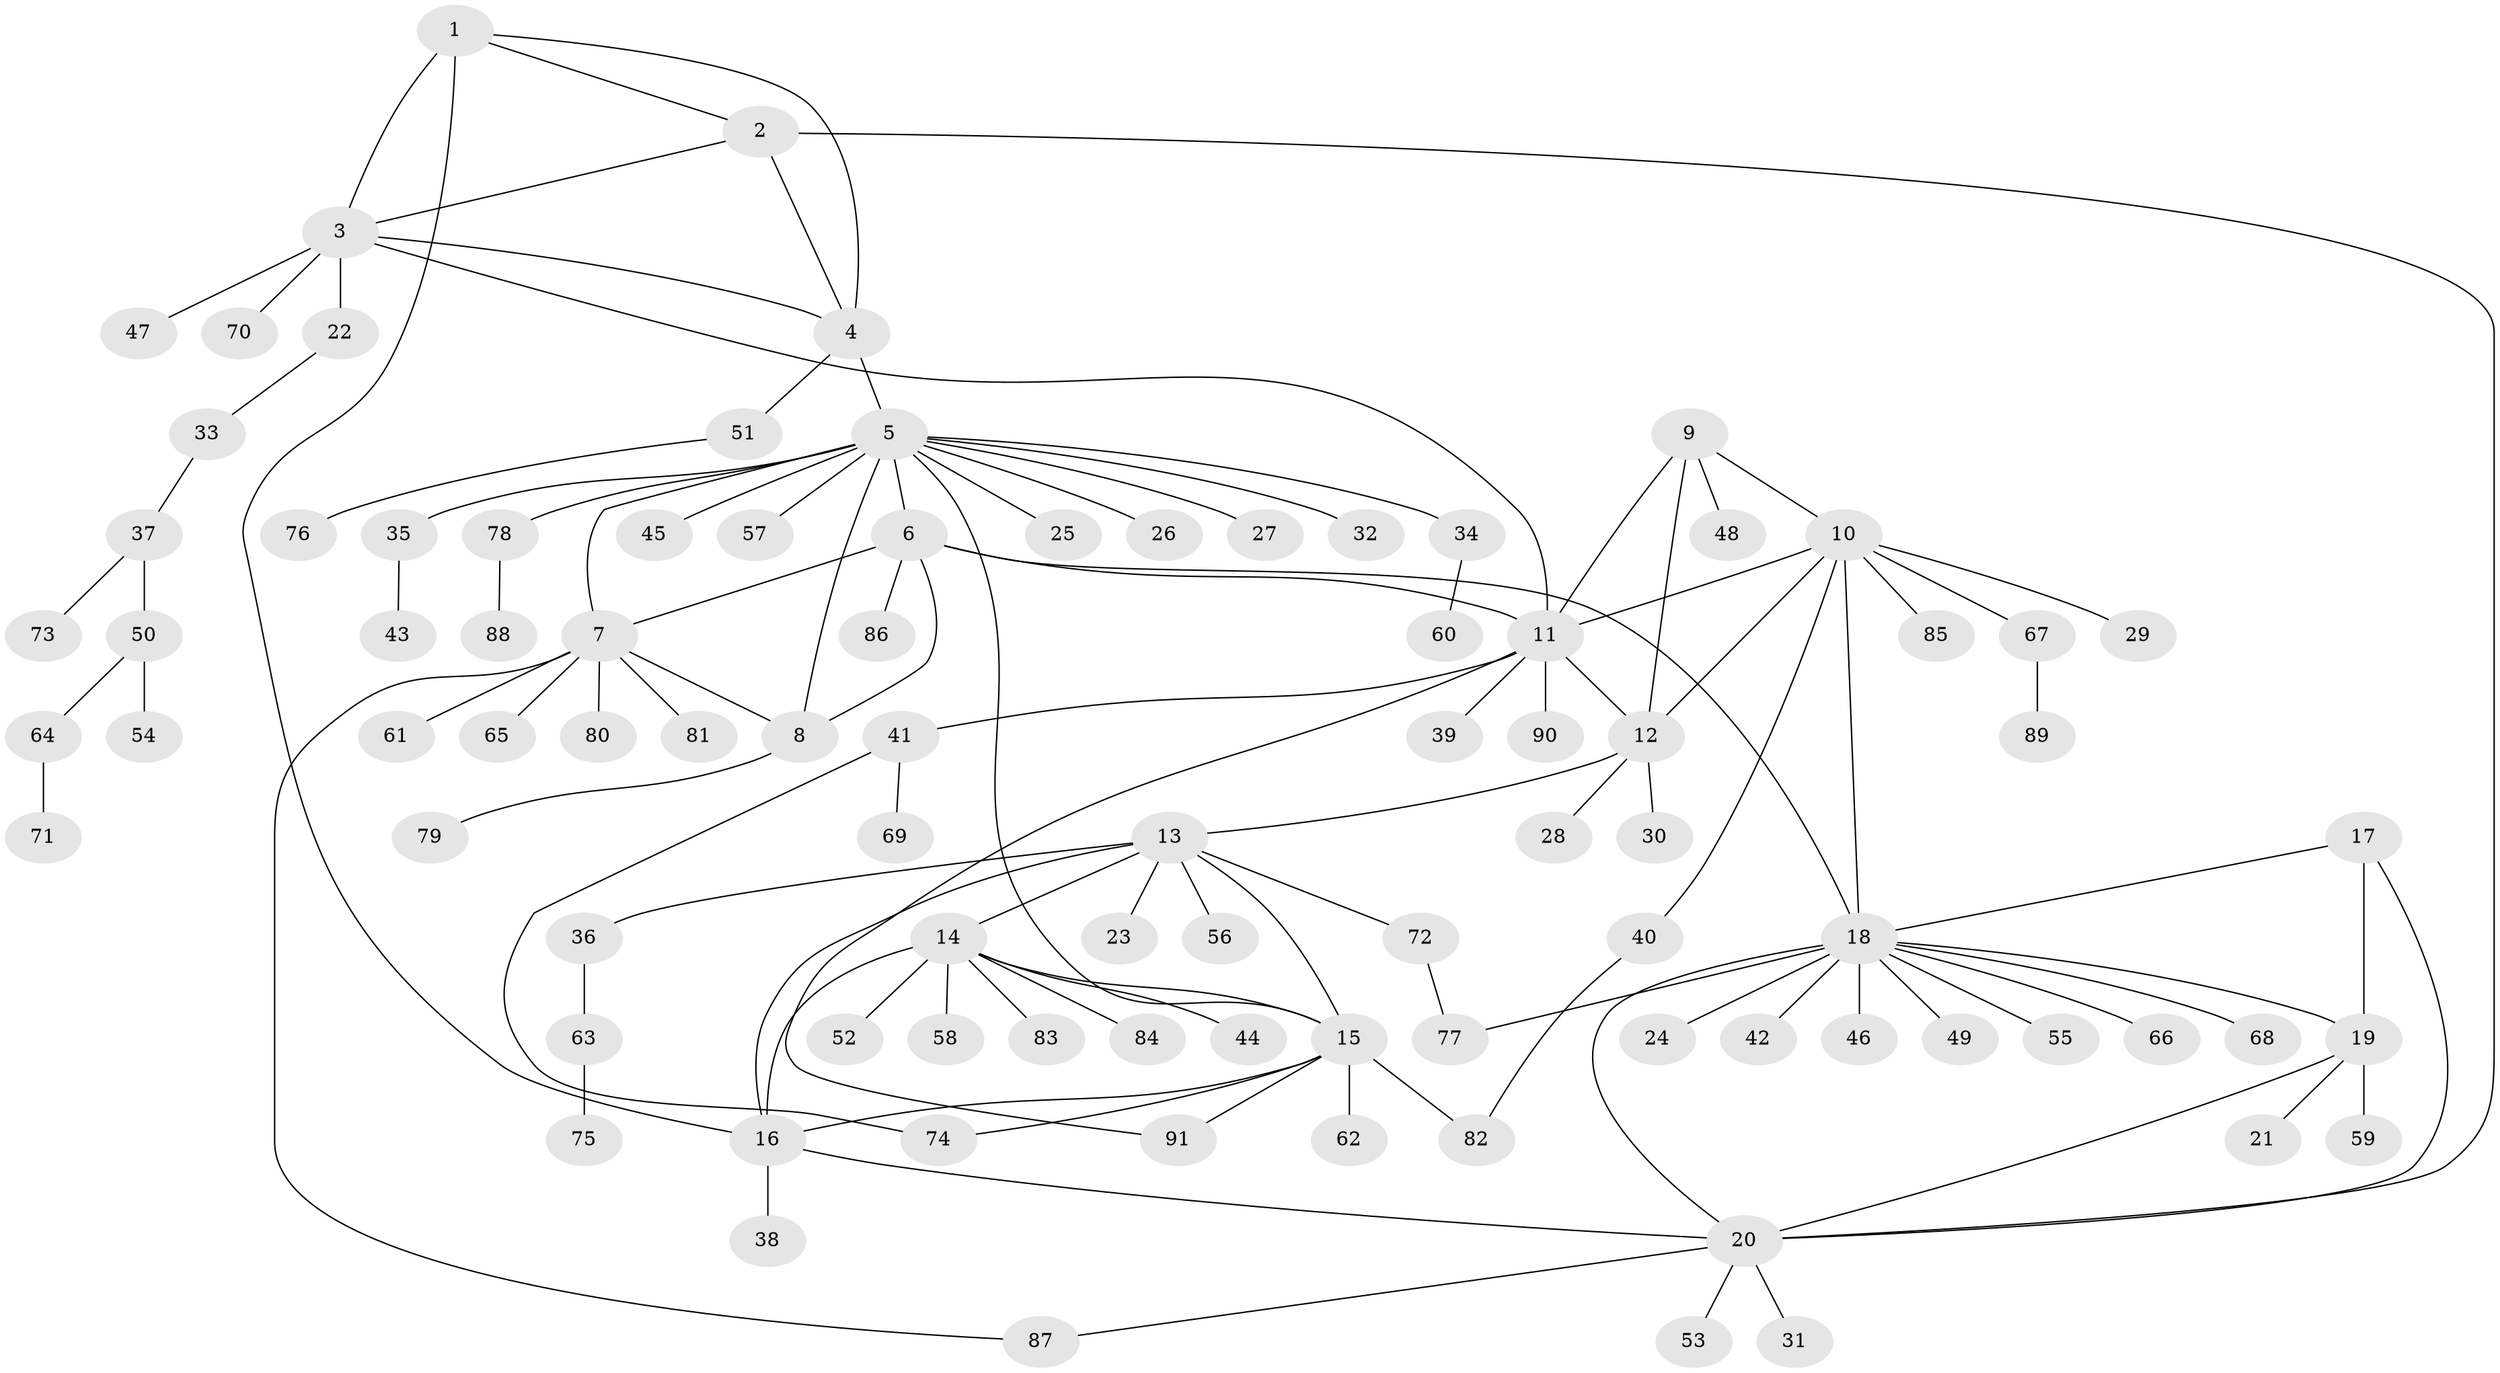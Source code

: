 // coarse degree distribution, {3: 0.14814814814814814, 4: 0.037037037037037035, 1: 0.7407407407407407, 2: 0.037037037037037035, 18: 0.037037037037037035}
// Generated by graph-tools (version 1.1) at 2025/58/03/04/25 21:58:23]
// undirected, 91 vertices, 116 edges
graph export_dot {
graph [start="1"]
  node [color=gray90,style=filled];
  1;
  2;
  3;
  4;
  5;
  6;
  7;
  8;
  9;
  10;
  11;
  12;
  13;
  14;
  15;
  16;
  17;
  18;
  19;
  20;
  21;
  22;
  23;
  24;
  25;
  26;
  27;
  28;
  29;
  30;
  31;
  32;
  33;
  34;
  35;
  36;
  37;
  38;
  39;
  40;
  41;
  42;
  43;
  44;
  45;
  46;
  47;
  48;
  49;
  50;
  51;
  52;
  53;
  54;
  55;
  56;
  57;
  58;
  59;
  60;
  61;
  62;
  63;
  64;
  65;
  66;
  67;
  68;
  69;
  70;
  71;
  72;
  73;
  74;
  75;
  76;
  77;
  78;
  79;
  80;
  81;
  82;
  83;
  84;
  85;
  86;
  87;
  88;
  89;
  90;
  91;
  1 -- 2;
  1 -- 3;
  1 -- 4;
  1 -- 16;
  2 -- 3;
  2 -- 4;
  2 -- 20;
  3 -- 4;
  3 -- 11;
  3 -- 22;
  3 -- 47;
  3 -- 70;
  4 -- 5;
  4 -- 51;
  5 -- 6;
  5 -- 7;
  5 -- 8;
  5 -- 15;
  5 -- 25;
  5 -- 26;
  5 -- 27;
  5 -- 32;
  5 -- 34;
  5 -- 35;
  5 -- 45;
  5 -- 57;
  5 -- 78;
  6 -- 7;
  6 -- 8;
  6 -- 11;
  6 -- 18;
  6 -- 86;
  7 -- 8;
  7 -- 61;
  7 -- 65;
  7 -- 80;
  7 -- 81;
  7 -- 87;
  8 -- 79;
  9 -- 10;
  9 -- 11;
  9 -- 12;
  9 -- 48;
  10 -- 11;
  10 -- 12;
  10 -- 18;
  10 -- 29;
  10 -- 40;
  10 -- 67;
  10 -- 85;
  11 -- 12;
  11 -- 39;
  11 -- 41;
  11 -- 90;
  11 -- 91;
  12 -- 13;
  12 -- 28;
  12 -- 30;
  13 -- 14;
  13 -- 15;
  13 -- 16;
  13 -- 23;
  13 -- 36;
  13 -- 56;
  13 -- 72;
  14 -- 15;
  14 -- 16;
  14 -- 44;
  14 -- 52;
  14 -- 58;
  14 -- 83;
  14 -- 84;
  15 -- 16;
  15 -- 62;
  15 -- 74;
  15 -- 82;
  15 -- 91;
  16 -- 20;
  16 -- 38;
  17 -- 18;
  17 -- 19;
  17 -- 20;
  18 -- 19;
  18 -- 20;
  18 -- 24;
  18 -- 42;
  18 -- 46;
  18 -- 49;
  18 -- 55;
  18 -- 66;
  18 -- 68;
  18 -- 77;
  19 -- 20;
  19 -- 21;
  19 -- 59;
  20 -- 31;
  20 -- 53;
  20 -- 87;
  22 -- 33;
  33 -- 37;
  34 -- 60;
  35 -- 43;
  36 -- 63;
  37 -- 50;
  37 -- 73;
  40 -- 82;
  41 -- 69;
  41 -- 74;
  50 -- 54;
  50 -- 64;
  51 -- 76;
  63 -- 75;
  64 -- 71;
  67 -- 89;
  72 -- 77;
  78 -- 88;
}
